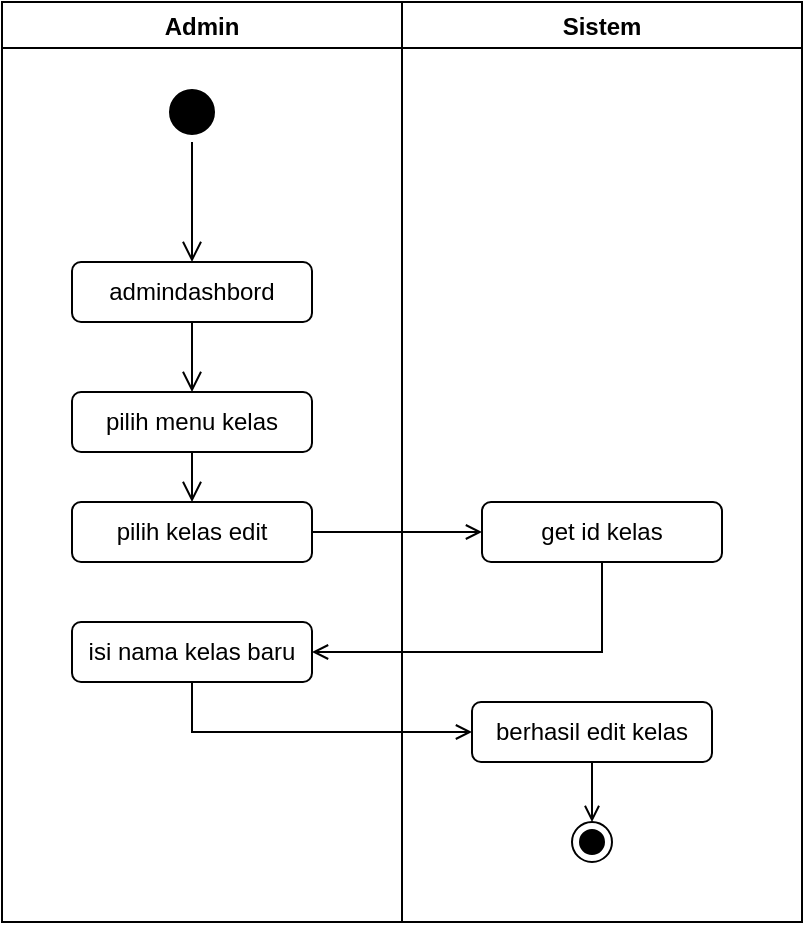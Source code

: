<mxfile version="17.4.2" type="device"><diagram id="uWNBzQo80zAbzi2DaZom" name="Page-1"><mxGraphModel dx="862" dy="553" grid="1" gridSize="10" guides="1" tooltips="1" connect="1" arrows="1" fold="1" page="1" pageScale="1" pageWidth="850" pageHeight="1100" math="0" shadow="0"><root><mxCell id="0"/><mxCell id="1" parent="0"/><mxCell id="71mNwvwn3gx6dt1j3sJU-2" value="Admin" style="swimlane;" vertex="1" parent="1"><mxGeometry x="130" y="60" width="200" height="460" as="geometry"/></mxCell><mxCell id="71mNwvwn3gx6dt1j3sJU-3" value="" style="ellipse;html=1;shape=startState;fillColor=#000000;strokeColor=#000000;" vertex="1" parent="71mNwvwn3gx6dt1j3sJU-2"><mxGeometry x="80" y="40" width="30" height="30" as="geometry"/></mxCell><mxCell id="71mNwvwn3gx6dt1j3sJU-4" value="" style="edgeStyle=orthogonalEdgeStyle;html=1;verticalAlign=bottom;endArrow=open;endSize=8;strokeColor=#000000;rounded=0;" edge="1" parent="71mNwvwn3gx6dt1j3sJU-2" source="71mNwvwn3gx6dt1j3sJU-3"><mxGeometry relative="1" as="geometry"><mxPoint x="95" y="130" as="targetPoint"/></mxGeometry></mxCell><mxCell id="71mNwvwn3gx6dt1j3sJU-5" value="admindashbord" style="rounded=1;whiteSpace=wrap;html=1;strokeColor=#000000;" vertex="1" parent="71mNwvwn3gx6dt1j3sJU-2"><mxGeometry x="35" y="130" width="120" height="30" as="geometry"/></mxCell><mxCell id="71mNwvwn3gx6dt1j3sJU-6" value="pilih menu kelas" style="rounded=1;whiteSpace=wrap;html=1;strokeColor=#000000;" vertex="1" parent="71mNwvwn3gx6dt1j3sJU-2"><mxGeometry x="35" y="195" width="120" height="30" as="geometry"/></mxCell><mxCell id="71mNwvwn3gx6dt1j3sJU-7" value="" style="edgeStyle=orthogonalEdgeStyle;html=1;verticalAlign=bottom;endArrow=open;endSize=8;strokeColor=#000000;rounded=0;entryX=0.5;entryY=0;entryDx=0;entryDy=0;exitX=0.5;exitY=1;exitDx=0;exitDy=0;" edge="1" parent="71mNwvwn3gx6dt1j3sJU-2" source="71mNwvwn3gx6dt1j3sJU-5" target="71mNwvwn3gx6dt1j3sJU-6"><mxGeometry relative="1" as="geometry"><mxPoint x="105" y="140" as="targetPoint"/><mxPoint x="105" y="80" as="sourcePoint"/></mxGeometry></mxCell><mxCell id="71mNwvwn3gx6dt1j3sJU-8" value="pilih kelas edit" style="rounded=1;whiteSpace=wrap;html=1;strokeColor=#000000;" vertex="1" parent="71mNwvwn3gx6dt1j3sJU-2"><mxGeometry x="35" y="250" width="120" height="30" as="geometry"/></mxCell><mxCell id="71mNwvwn3gx6dt1j3sJU-9" value="" style="edgeStyle=orthogonalEdgeStyle;html=1;verticalAlign=bottom;endArrow=open;endSize=8;strokeColor=#000000;rounded=0;entryX=0.5;entryY=0;entryDx=0;entryDy=0;exitX=0.5;exitY=1;exitDx=0;exitDy=0;" edge="1" parent="71mNwvwn3gx6dt1j3sJU-2" source="71mNwvwn3gx6dt1j3sJU-6" target="71mNwvwn3gx6dt1j3sJU-8"><mxGeometry relative="1" as="geometry"><mxPoint x="105" y="205" as="targetPoint"/><mxPoint x="100" y="230" as="sourcePoint"/></mxGeometry></mxCell><mxCell id="71mNwvwn3gx6dt1j3sJU-15" value="isi nama kelas baru" style="rounded=1;whiteSpace=wrap;html=1;strokeColor=#000000;" vertex="1" parent="71mNwvwn3gx6dt1j3sJU-2"><mxGeometry x="35" y="310" width="120" height="30" as="geometry"/></mxCell><mxCell id="71mNwvwn3gx6dt1j3sJU-10" value="Sistem" style="swimlane;" vertex="1" parent="1"><mxGeometry x="330" y="60" width="200" height="460" as="geometry"/></mxCell><mxCell id="71mNwvwn3gx6dt1j3sJU-11" value="" style="ellipse;html=1;shape=endState;fillColor=#000000;strokeColor=#000000;" vertex="1" parent="71mNwvwn3gx6dt1j3sJU-10"><mxGeometry x="85" y="410" width="20" height="20" as="geometry"/></mxCell><mxCell id="71mNwvwn3gx6dt1j3sJU-13" value="get id kelas" style="rounded=1;whiteSpace=wrap;html=1;strokeColor=#000000;" vertex="1" parent="71mNwvwn3gx6dt1j3sJU-10"><mxGeometry x="40" y="250" width="120" height="30" as="geometry"/></mxCell><mxCell id="71mNwvwn3gx6dt1j3sJU-19" style="edgeStyle=orthogonalEdgeStyle;rounded=0;orthogonalLoop=1;jettySize=auto;html=1;exitX=0.5;exitY=1;exitDx=0;exitDy=0;endArrow=open;endFill=0;" edge="1" parent="71mNwvwn3gx6dt1j3sJU-10" source="71mNwvwn3gx6dt1j3sJU-17" target="71mNwvwn3gx6dt1j3sJU-11"><mxGeometry relative="1" as="geometry"/></mxCell><mxCell id="71mNwvwn3gx6dt1j3sJU-17" value="berhasil edit kelas" style="rounded=1;whiteSpace=wrap;html=1;strokeColor=#000000;" vertex="1" parent="71mNwvwn3gx6dt1j3sJU-10"><mxGeometry x="35" y="350" width="120" height="30" as="geometry"/></mxCell><mxCell id="71mNwvwn3gx6dt1j3sJU-14" style="edgeStyle=orthogonalEdgeStyle;rounded=0;orthogonalLoop=1;jettySize=auto;html=1;exitX=1;exitY=0.5;exitDx=0;exitDy=0;endArrow=open;endFill=0;" edge="1" parent="1" source="71mNwvwn3gx6dt1j3sJU-8" target="71mNwvwn3gx6dt1j3sJU-13"><mxGeometry relative="1" as="geometry"/></mxCell><mxCell id="71mNwvwn3gx6dt1j3sJU-12" style="edgeStyle=orthogonalEdgeStyle;rounded=0;orthogonalLoop=1;jettySize=auto;html=1;exitX=0.5;exitY=1;exitDx=0;exitDy=0;entryX=1;entryY=0.5;entryDx=0;entryDy=0;endArrow=open;endFill=0;" edge="1" parent="1" source="71mNwvwn3gx6dt1j3sJU-13" target="71mNwvwn3gx6dt1j3sJU-15"><mxGeometry relative="1" as="geometry"/></mxCell><mxCell id="71mNwvwn3gx6dt1j3sJU-18" style="edgeStyle=orthogonalEdgeStyle;rounded=0;orthogonalLoop=1;jettySize=auto;html=1;exitX=0.5;exitY=1;exitDx=0;exitDy=0;entryX=0;entryY=0.5;entryDx=0;entryDy=0;endArrow=open;endFill=0;" edge="1" parent="1" source="71mNwvwn3gx6dt1j3sJU-15" target="71mNwvwn3gx6dt1j3sJU-17"><mxGeometry relative="1" as="geometry"/></mxCell></root></mxGraphModel></diagram></mxfile>